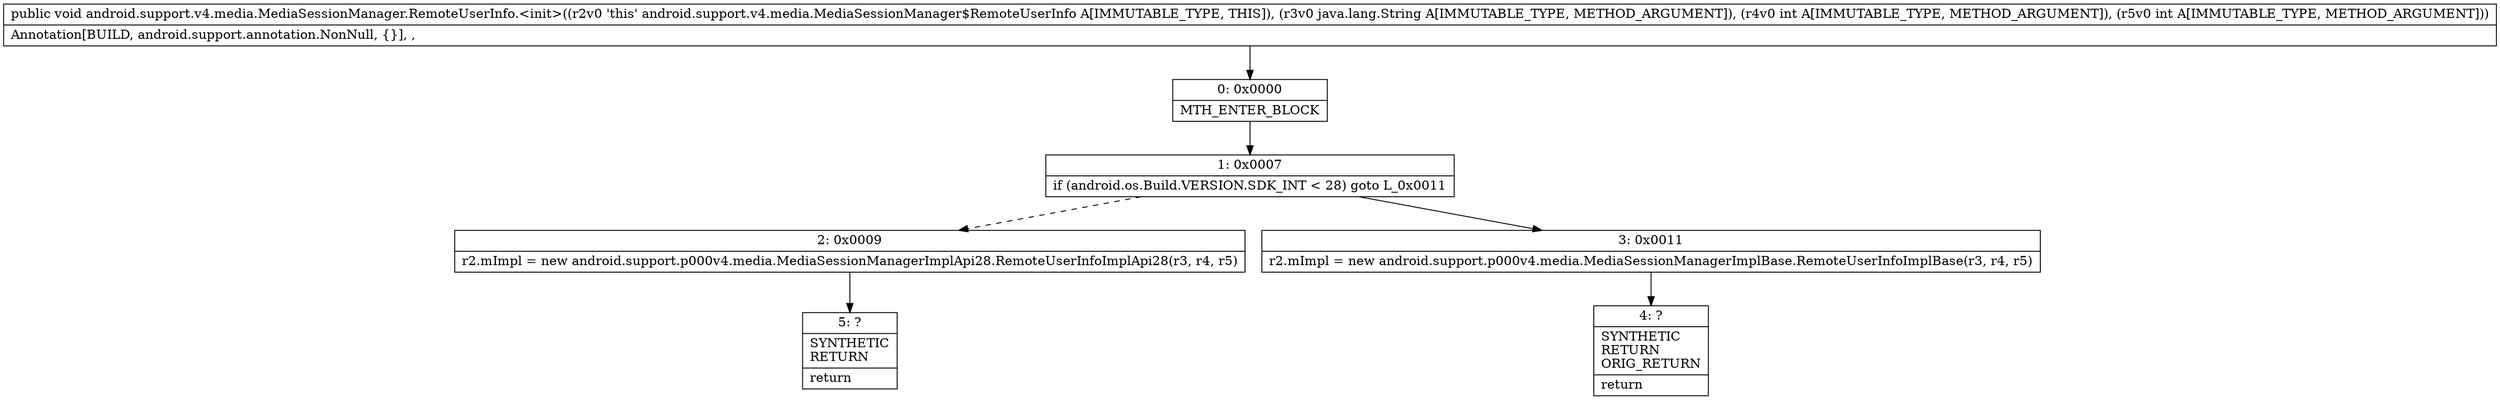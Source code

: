 digraph "CFG forandroid.support.v4.media.MediaSessionManager.RemoteUserInfo.\<init\>(Ljava\/lang\/String;II)V" {
Node_0 [shape=record,label="{0\:\ 0x0000|MTH_ENTER_BLOCK\l}"];
Node_1 [shape=record,label="{1\:\ 0x0007|if (android.os.Build.VERSION.SDK_INT \< 28) goto L_0x0011\l}"];
Node_2 [shape=record,label="{2\:\ 0x0009|r2.mImpl = new android.support.p000v4.media.MediaSessionManagerImplApi28.RemoteUserInfoImplApi28(r3, r4, r5)\l}"];
Node_3 [shape=record,label="{3\:\ 0x0011|r2.mImpl = new android.support.p000v4.media.MediaSessionManagerImplBase.RemoteUserInfoImplBase(r3, r4, r5)\l}"];
Node_4 [shape=record,label="{4\:\ ?|SYNTHETIC\lRETURN\lORIG_RETURN\l|return\l}"];
Node_5 [shape=record,label="{5\:\ ?|SYNTHETIC\lRETURN\l|return\l}"];
MethodNode[shape=record,label="{public void android.support.v4.media.MediaSessionManager.RemoteUserInfo.\<init\>((r2v0 'this' android.support.v4.media.MediaSessionManager$RemoteUserInfo A[IMMUTABLE_TYPE, THIS]), (r3v0 java.lang.String A[IMMUTABLE_TYPE, METHOD_ARGUMENT]), (r4v0 int A[IMMUTABLE_TYPE, METHOD_ARGUMENT]), (r5v0 int A[IMMUTABLE_TYPE, METHOD_ARGUMENT]))  | Annotation[BUILD, android.support.annotation.NonNull, \{\}], , \l}"];
MethodNode -> Node_0;
Node_0 -> Node_1;
Node_1 -> Node_2[style=dashed];
Node_1 -> Node_3;
Node_2 -> Node_5;
Node_3 -> Node_4;
}

